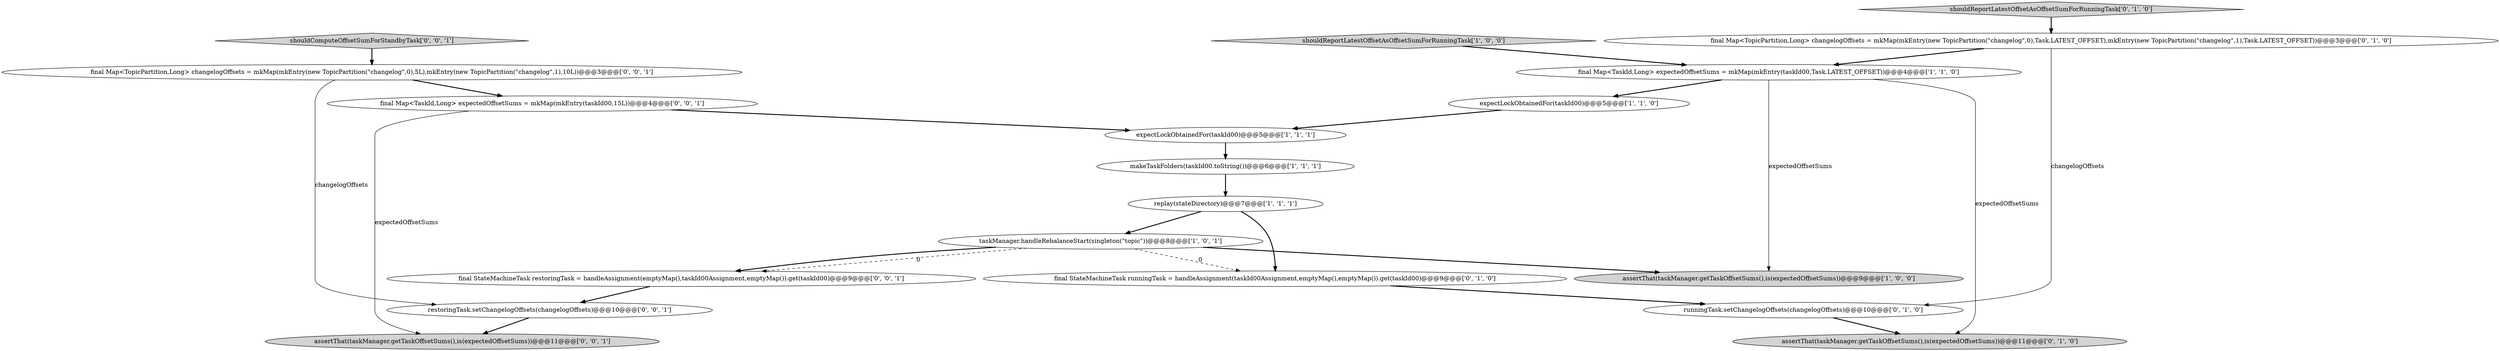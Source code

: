digraph {
3 [style = filled, label = "assertThat(taskManager.getTaskOffsetSums(),is(expectedOffsetSums))@@@9@@@['1', '0', '0']", fillcolor = lightgray, shape = ellipse image = "AAA0AAABBB1BBB"];
4 [style = filled, label = "expectLockObtainedFor(taskId00)@@@5@@@['1', '1', '1']", fillcolor = white, shape = ellipse image = "AAA0AAABBB1BBB"];
0 [style = filled, label = "replay(stateDirectory)@@@7@@@['1', '1', '1']", fillcolor = white, shape = ellipse image = "AAA0AAABBB1BBB"];
2 [style = filled, label = "taskManager.handleRebalanceStart(singleton(\"topic\"))@@@8@@@['1', '0', '1']", fillcolor = white, shape = ellipse image = "AAA0AAABBB1BBB"];
11 [style = filled, label = "final StateMachineTask runningTask = handleAssignment(taskId00Assignment,emptyMap(),emptyMap()).get(taskId00)@@@9@@@['0', '1', '0']", fillcolor = white, shape = ellipse image = "AAA1AAABBB2BBB"];
16 [style = filled, label = "final Map<TopicPartition,Long> changelogOffsets = mkMap(mkEntry(new TopicPartition(\"changelog\",0),5L),mkEntry(new TopicPartition(\"changelog\",1),10L))@@@3@@@['0', '0', '1']", fillcolor = white, shape = ellipse image = "AAA0AAABBB3BBB"];
1 [style = filled, label = "expectLockObtainedFor(taskId00)@@@5@@@['1', '1', '0']", fillcolor = white, shape = ellipse image = "AAA0AAABBB1BBB"];
15 [style = filled, label = "final Map<TaskId,Long> expectedOffsetSums = mkMap(mkEntry(taskId00,15L))@@@4@@@['0', '0', '1']", fillcolor = white, shape = ellipse image = "AAA0AAABBB3BBB"];
9 [style = filled, label = "final Map<TopicPartition,Long> changelogOffsets = mkMap(mkEntry(new TopicPartition(\"changelog\",0),Task.LATEST_OFFSET),mkEntry(new TopicPartition(\"changelog\",1),Task.LATEST_OFFSET))@@@3@@@['0', '1', '0']", fillcolor = white, shape = ellipse image = "AAA1AAABBB2BBB"];
8 [style = filled, label = "shouldReportLatestOffsetAsOffsetSumForRunningTask['0', '1', '0']", fillcolor = lightgray, shape = diamond image = "AAA0AAABBB2BBB"];
14 [style = filled, label = "shouldComputeOffsetSumForStandbyTask['0', '0', '1']", fillcolor = lightgray, shape = diamond image = "AAA0AAABBB3BBB"];
17 [style = filled, label = "final StateMachineTask restoringTask = handleAssignment(emptyMap(),taskId00Assignment,emptyMap()).get(taskId00)@@@9@@@['0', '0', '1']", fillcolor = white, shape = ellipse image = "AAA0AAABBB3BBB"];
13 [style = filled, label = "assertThat(taskManager.getTaskOffsetSums(),is(expectedOffsetSums))@@@11@@@['0', '0', '1']", fillcolor = lightgray, shape = ellipse image = "AAA0AAABBB3BBB"];
18 [style = filled, label = "restoringTask.setChangelogOffsets(changelogOffsets)@@@10@@@['0', '0', '1']", fillcolor = white, shape = ellipse image = "AAA0AAABBB3BBB"];
5 [style = filled, label = "makeTaskFolders(taskId00.toString())@@@6@@@['1', '1', '1']", fillcolor = white, shape = ellipse image = "AAA0AAABBB1BBB"];
7 [style = filled, label = "shouldReportLatestOffsetAsOffsetSumForRunningTask['1', '0', '0']", fillcolor = lightgray, shape = diamond image = "AAA0AAABBB1BBB"];
6 [style = filled, label = "final Map<TaskId,Long> expectedOffsetSums = mkMap(mkEntry(taskId00,Task.LATEST_OFFSET))@@@4@@@['1', '1', '0']", fillcolor = white, shape = ellipse image = "AAA0AAABBB1BBB"];
12 [style = filled, label = "runningTask.setChangelogOffsets(changelogOffsets)@@@10@@@['0', '1', '0']", fillcolor = white, shape = ellipse image = "AAA1AAABBB2BBB"];
10 [style = filled, label = "assertThat(taskManager.getTaskOffsetSums(),is(expectedOffsetSums))@@@11@@@['0', '1', '0']", fillcolor = lightgray, shape = ellipse image = "AAA0AAABBB2BBB"];
8->9 [style = bold, label=""];
11->12 [style = bold, label=""];
14->16 [style = bold, label=""];
2->17 [style = dashed, label="0"];
9->12 [style = solid, label="changelogOffsets"];
4->5 [style = bold, label=""];
15->4 [style = bold, label=""];
7->6 [style = bold, label=""];
18->13 [style = bold, label=""];
16->15 [style = bold, label=""];
6->3 [style = solid, label="expectedOffsetSums"];
0->11 [style = bold, label=""];
2->17 [style = bold, label=""];
9->6 [style = bold, label=""];
2->3 [style = bold, label=""];
12->10 [style = bold, label=""];
5->0 [style = bold, label=""];
6->10 [style = solid, label="expectedOffsetSums"];
16->18 [style = solid, label="changelogOffsets"];
1->4 [style = bold, label=""];
2->11 [style = dashed, label="0"];
0->2 [style = bold, label=""];
15->13 [style = solid, label="expectedOffsetSums"];
6->1 [style = bold, label=""];
17->18 [style = bold, label=""];
}
